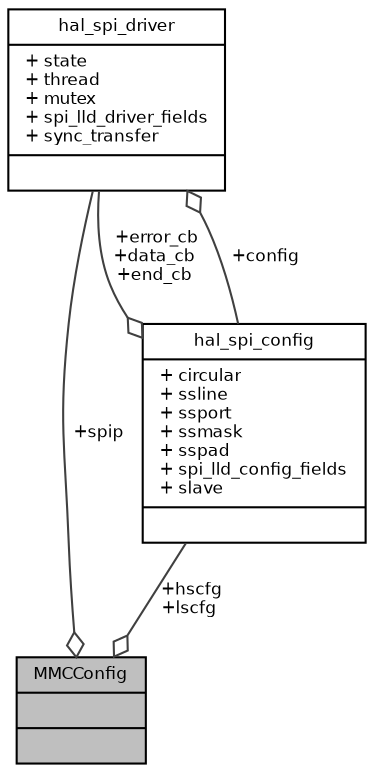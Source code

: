 digraph "MMCConfig"
{
  bgcolor="transparent";
  edge [fontname="Helvetica",fontsize="8",labelfontname="Helvetica",labelfontsize="8"];
  node [fontname="Helvetica",fontsize="8",shape=record];
  Node1 [label="{MMCConfig\n||}",height=0.2,width=0.4,color="black", fillcolor="grey75", style="filled", fontcolor="black"];
  Node2 -> Node1 [color="grey25",fontsize="8",style="solid",label=" +spip" ,arrowhead="odiamond",fontname="Helvetica"];
  Node2 [label="{hal_spi_driver\n|+ state\l+ thread\l+ mutex\l+ spi_lld_driver_fields\l+ sync_transfer\l|}",height=0.2,width=0.4,color="black",URL="$structhal__spi__driver.html",tooltip="Structure representing an SPI driver. "];
  Node3 -> Node2 [color="grey25",fontsize="8",style="solid",label=" +config" ,arrowhead="odiamond",fontname="Helvetica"];
  Node3 [label="{hal_spi_config\n|+ circular\l+ ssline\l+ ssport\l+ ssmask\l+ sspad\l+ spi_lld_config_fields\l+ slave\l|}",height=0.2,width=0.4,color="black",URL="$structhal__spi__config.html",tooltip="Driver configuration structure. "];
  Node2 -> Node3 [color="grey25",fontsize="8",style="solid",label=" +error_cb\n+data_cb\n+end_cb" ,arrowhead="odiamond",fontname="Helvetica"];
  Node3 -> Node1 [color="grey25",fontsize="8",style="solid",label=" +hscfg\n+lscfg" ,arrowhead="odiamond",fontname="Helvetica"];
}
